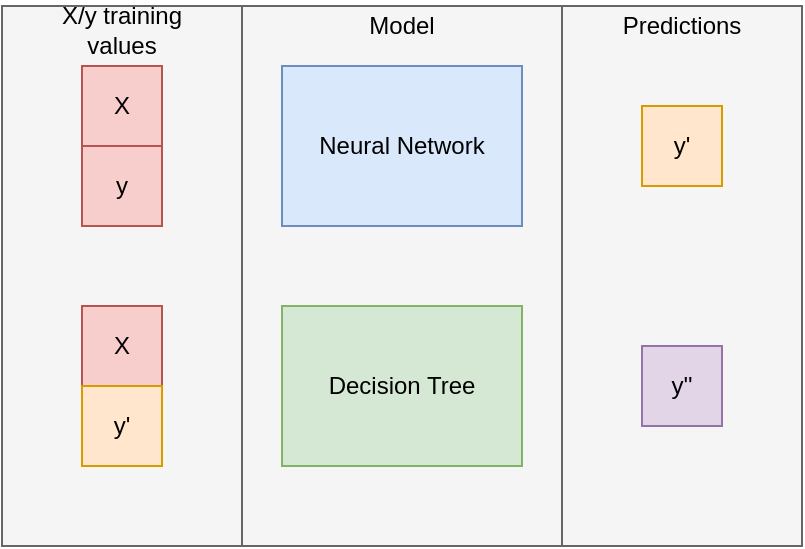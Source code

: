 <mxfile version="14.9.2" type="device"><diagram id="tFZ0uWxYTEGRZMSjJpBb" name="Page-1"><mxGraphModel dx="981" dy="526" grid="1" gridSize="10" guides="1" tooltips="1" connect="1" arrows="1" fold="1" page="1" pageScale="1" pageWidth="827" pageHeight="1169" math="0" shadow="0"><root><mxCell id="0"/><mxCell id="1" parent="0"/><mxCell id="v17eRg8yKQ09QfbXzyiY-71" value="" style="rounded=0;whiteSpace=wrap;html=1;fillColor=#f5f5f5;strokeColor=#666666;fontColor=#333333;" parent="1" vertex="1"><mxGeometry x="480" y="50" width="120" height="270" as="geometry"/></mxCell><mxCell id="v17eRg8yKQ09QfbXzyiY-69" value="" style="rounded=0;whiteSpace=wrap;html=1;fillColor=#f5f5f5;strokeColor=#666666;fontColor=#333333;" parent="1" vertex="1"><mxGeometry x="320" y="50" width="160" height="270" as="geometry"/></mxCell><mxCell id="v17eRg8yKQ09QfbXzyiY-67" value="" style="rounded=0;whiteSpace=wrap;html=1;fillColor=#f5f5f5;strokeColor=#666666;fontColor=#333333;" parent="1" vertex="1"><mxGeometry x="200" y="50" width="120" height="270" as="geometry"/></mxCell><mxCell id="v17eRg8yKQ09QfbXzyiY-54" value="y''" style="whiteSpace=wrap;html=1;aspect=fixed;fillColor=#e1d5e7;strokeColor=#9673a6;" parent="1" vertex="1"><mxGeometry x="520" y="220" width="40" height="40" as="geometry"/></mxCell><mxCell id="v17eRg8yKQ09QfbXzyiY-53" value="y'" style="whiteSpace=wrap;html=1;aspect=fixed;fillColor=#ffe6cc;strokeColor=#d79b00;" parent="1" vertex="1"><mxGeometry x="520" y="100" width="40" height="40" as="geometry"/></mxCell><mxCell id="v17eRg8yKQ09QfbXzyiY-58" value="X" style="rounded=0;whiteSpace=wrap;html=1;fillColor=#f8cecc;strokeColor=#b85450;" parent="1" vertex="1"><mxGeometry x="240" y="80" width="40" height="40" as="geometry"/></mxCell><mxCell id="v17eRg8yKQ09QfbXzyiY-59" value="y" style="rounded=0;whiteSpace=wrap;html=1;fillColor=#f8cecc;strokeColor=#b85450;" parent="1" vertex="1"><mxGeometry x="240" y="120" width="40" height="40" as="geometry"/></mxCell><mxCell id="v17eRg8yKQ09QfbXzyiY-60" value="Neural Network" style="rounded=0;whiteSpace=wrap;html=1;fillColor=#dae8fc;strokeColor=#6c8ebf;" parent="1" vertex="1"><mxGeometry x="340" y="80" width="120" height="80" as="geometry"/></mxCell><mxCell id="v17eRg8yKQ09QfbXzyiY-62" value="Decision Tree" style="rounded=0;whiteSpace=wrap;html=1;fillColor=#d5e8d4;strokeColor=#82b366;" parent="1" vertex="1"><mxGeometry x="340" y="200" width="120" height="80" as="geometry"/></mxCell><mxCell id="v17eRg8yKQ09QfbXzyiY-63" value="X" style="rounded=0;whiteSpace=wrap;html=1;fillColor=#f8cecc;strokeColor=#b85450;" parent="1" vertex="1"><mxGeometry x="240" y="200" width="40" height="40" as="geometry"/></mxCell><mxCell id="v17eRg8yKQ09QfbXzyiY-65" value="y'" style="whiteSpace=wrap;html=1;aspect=fixed;fillColor=#ffe6cc;strokeColor=#d79b00;" parent="1" vertex="1"><mxGeometry x="240" y="240" width="40" height="40" as="geometry"/></mxCell><mxCell id="v17eRg8yKQ09QfbXzyiY-68" value="X/y training values" style="text;html=1;strokeColor=none;fillColor=none;align=center;verticalAlign=middle;whiteSpace=wrap;rounded=0;" parent="1" vertex="1"><mxGeometry x="220" y="52" width="80" height="20" as="geometry"/></mxCell><mxCell id="v17eRg8yKQ09QfbXzyiY-70" value="Model" style="text;html=1;strokeColor=none;fillColor=none;align=center;verticalAlign=middle;whiteSpace=wrap;rounded=0;" parent="1" vertex="1"><mxGeometry x="380" y="50" width="40" height="20" as="geometry"/></mxCell><mxCell id="v17eRg8yKQ09QfbXzyiY-72" value="Predictions" style="text;html=1;strokeColor=none;fillColor=none;align=center;verticalAlign=middle;whiteSpace=wrap;rounded=0;" parent="1" vertex="1"><mxGeometry x="505" y="50" width="70" height="20" as="geometry"/></mxCell></root></mxGraphModel></diagram></mxfile>